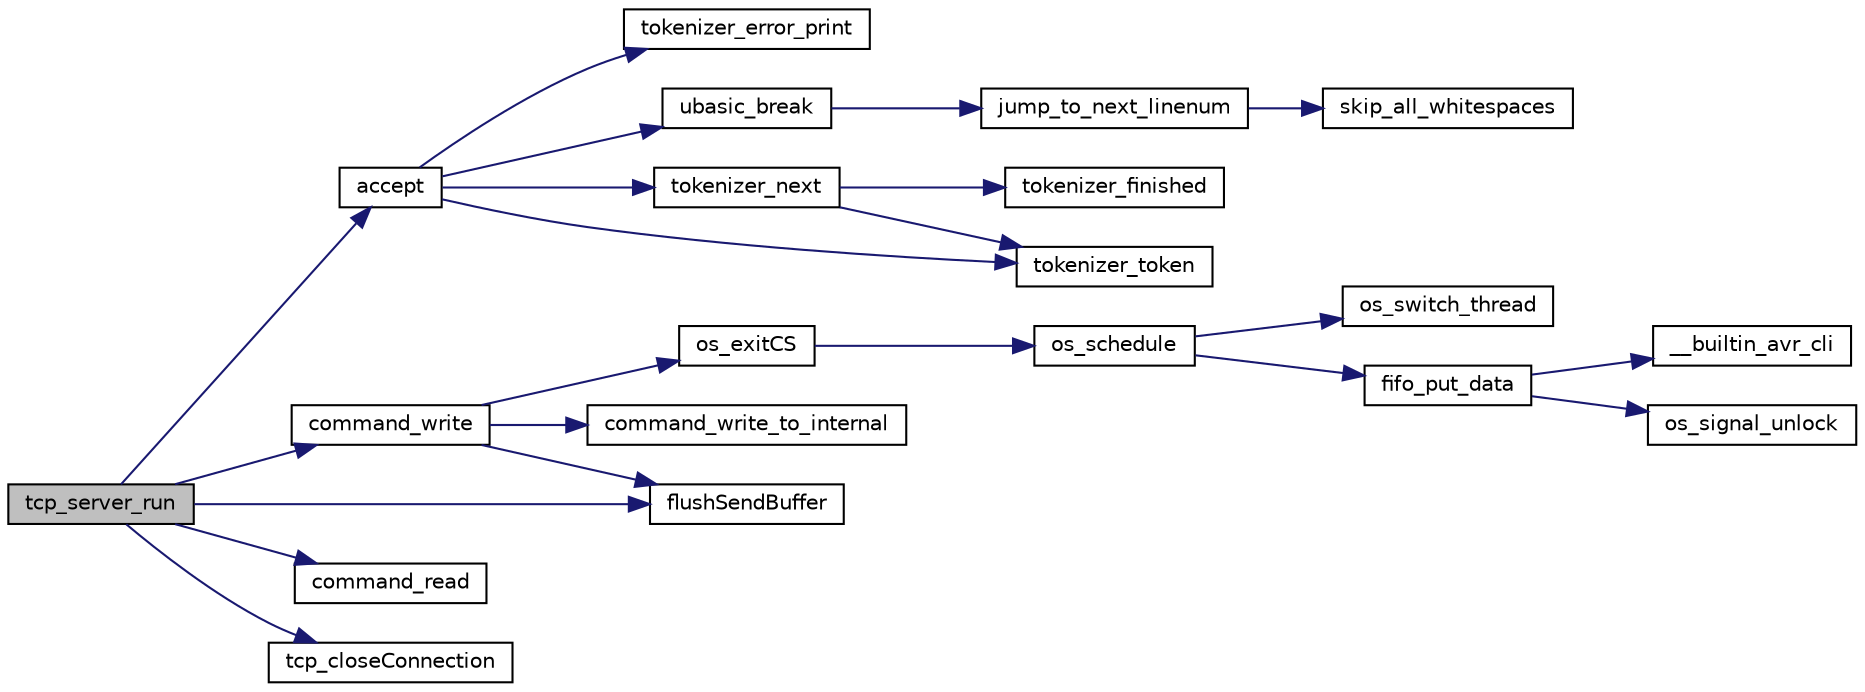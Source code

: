 digraph G
{
  edge [fontname="Helvetica",fontsize="10",labelfontname="Helvetica",labelfontsize="10"];
  node [fontname="Helvetica",fontsize="10",shape=record];
  rankdir="LR";
  Node1 [label="tcp_server_run",height=0.2,width=0.4,color="black", fillcolor="grey75", style="filled" fontcolor="black"];
  Node1 -> Node2 [color="midnightblue",fontsize="10",style="solid",fontname="Helvetica"];
  Node2 [label="accept",height=0.2,width=0.4,color="black", fillcolor="white", style="filled",URL="$ubasic_8c.html#aa2d72051274fdc2aafa92cf26f8f8189"];
  Node2 -> Node3 [color="midnightblue",fontsize="10",style="solid",fontname="Helvetica"];
  Node3 [label="tokenizer_token",height=0.2,width=0.4,color="black", fillcolor="white", style="filled",URL="$tokenizer_8c.html#aa49af21826f177d115a28db11be99c1d"];
  Node2 -> Node4 [color="midnightblue",fontsize="10",style="solid",fontname="Helvetica"];
  Node4 [label="tokenizer_error_print",height=0.2,width=0.4,color="black", fillcolor="white", style="filled",URL="$tokenizer_8c.html#a092f2feab0db8090bceeb54fe94436a1"];
  Node2 -> Node5 [color="midnightblue",fontsize="10",style="solid",fontname="Helvetica"];
  Node5 [label="ubasic_break",height=0.2,width=0.4,color="black", fillcolor="white", style="filled",URL="$ubasic_8c.html#a487f412fa127eb33657af962f7498d88"];
  Node5 -> Node6 [color="midnightblue",fontsize="10",style="solid",fontname="Helvetica"];
  Node6 [label="jump_to_next_linenum",height=0.2,width=0.4,color="black", fillcolor="white", style="filled",URL="$tokenizer_8c.html#a588799356f12384ec7e800a4f60d1dd5"];
  Node6 -> Node7 [color="midnightblue",fontsize="10",style="solid",fontname="Helvetica"];
  Node7 [label="skip_all_whitespaces",height=0.2,width=0.4,color="black", fillcolor="white", style="filled",URL="$tokenizer_8c.html#a0ac73043946f7efab0d3a25fcbb53e58"];
  Node2 -> Node8 [color="midnightblue",fontsize="10",style="solid",fontname="Helvetica"];
  Node8 [label="tokenizer_next",height=0.2,width=0.4,color="black", fillcolor="white", style="filled",URL="$tokenizer_8c.html#ae29a59cfbda31bd3b52e609fef5889b2"];
  Node8 -> Node9 [color="midnightblue",fontsize="10",style="solid",fontname="Helvetica"];
  Node9 [label="tokenizer_finished",height=0.2,width=0.4,color="black", fillcolor="white", style="filled",URL="$tokenizer_8c.html#a5c2310421eeccd03f6aee214ded8159b"];
  Node8 -> Node3 [color="midnightblue",fontsize="10",style="solid",fontname="Helvetica"];
  Node1 -> Node10 [color="midnightblue",fontsize="10",style="solid",fontname="Helvetica"];
  Node10 [label="command_write",height=0.2,width=0.4,color="black", fillcolor="white", style="filled",URL="$command_8c.html#a419b75ed34551408822d9caee3cd5206"];
  Node10 -> Node11 [color="midnightblue",fontsize="10",style="solid",fontname="Helvetica"];
  Node11 [label="command_write_to_internal",height=0.2,width=0.4,color="black", fillcolor="white", style="filled",URL="$command_8c.html#a428cf92e37fc9bbc0ffc48912c3022ac"];
  Node10 -> Node12 [color="midnightblue",fontsize="10",style="solid",fontname="Helvetica"];
  Node12 [label="flushSendBuffer",height=0.2,width=0.4,color="black", fillcolor="white", style="filled",URL="$tcp_8h.html#aae71e1682727310afab282923a80c968"];
  Node10 -> Node13 [color="midnightblue",fontsize="10",style="solid",fontname="Helvetica"];
  Node13 [label="os_exitCS",height=0.2,width=0.4,color="black", fillcolor="white", style="filled",URL="$os__thread_8h.html#a146cd9b383b02d8e5424e2de5bfdf7e1"];
  Node13 -> Node14 [color="midnightblue",fontsize="10",style="solid",fontname="Helvetica"];
  Node14 [label="os_schedule",height=0.2,width=0.4,color="black", fillcolor="white", style="filled",URL="$os__scheduler_8h.html#aaf0ea29568109bcdfb1d527f223accad"];
  Node14 -> Node15 [color="midnightblue",fontsize="10",style="solid",fontname="Helvetica"];
  Node15 [label="fifo_put_data",height=0.2,width=0.4,color="black", fillcolor="white", style="filled",URL="$fifo_8c.html#a7b3f9ad457273c9717bff49113c84250"];
  Node15 -> Node16 [color="midnightblue",fontsize="10",style="solid",fontname="Helvetica"];
  Node16 [label="__builtin_avr_cli",height=0.2,width=0.4,color="black", fillcolor="white", style="filled",URL="$builtins_8h.html#a41590bd57be6a89c1b9bcafe523207f2",tooltip="Disables all interrupts by clearing the global interrupt mask."];
  Node15 -> Node17 [color="midnightblue",fontsize="10",style="solid",fontname="Helvetica"];
  Node17 [label="os_signal_unlock",height=0.2,width=0.4,color="black", fillcolor="white", style="filled",URL="$os__thread__pc_8c.html#aa0b166109be9754de9b8b863b8d197c7"];
  Node14 -> Node18 [color="midnightblue",fontsize="10",style="solid",fontname="Helvetica"];
  Node18 [label="os_switch_thread",height=0.2,width=0.4,color="black", fillcolor="white", style="filled",URL="$os__thread_8h.html#afa82438e9832609bc5ffbddad166e1b7"];
  Node1 -> Node12 [color="midnightblue",fontsize="10",style="solid",fontname="Helvetica"];
  Node1 -> Node19 [color="midnightblue",fontsize="10",style="solid",fontname="Helvetica"];
  Node19 [label="command_read",height=0.2,width=0.4,color="black", fillcolor="white", style="filled",URL="$command_8c.html#a710f03c0bca16a1965fc97647f41ee06"];
  Node1 -> Node20 [color="midnightblue",fontsize="10",style="solid",fontname="Helvetica"];
  Node20 [label="tcp_closeConnection",height=0.2,width=0.4,color="black", fillcolor="white", style="filled",URL="$tcp_8h.html#a533156f7515b0fac54217758ded89cec"];
}
